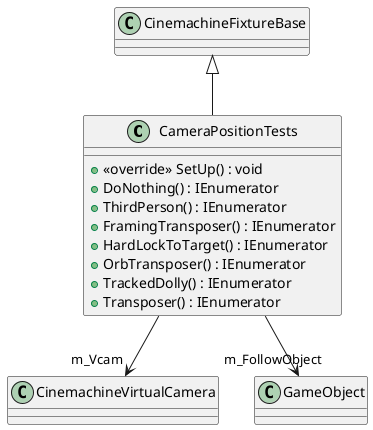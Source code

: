 @startuml
class CameraPositionTests {
    + <<override>> SetUp() : void
    + DoNothing() : IEnumerator
    + ThirdPerson() : IEnumerator
    + FramingTransposer() : IEnumerator
    + HardLockToTarget() : IEnumerator
    + OrbTransposer() : IEnumerator
    + TrackedDolly() : IEnumerator
    + Transposer() : IEnumerator
}
CinemachineFixtureBase <|-- CameraPositionTests
CameraPositionTests --> "m_Vcam" CinemachineVirtualCamera
CameraPositionTests --> "m_FollowObject" GameObject
@enduml
